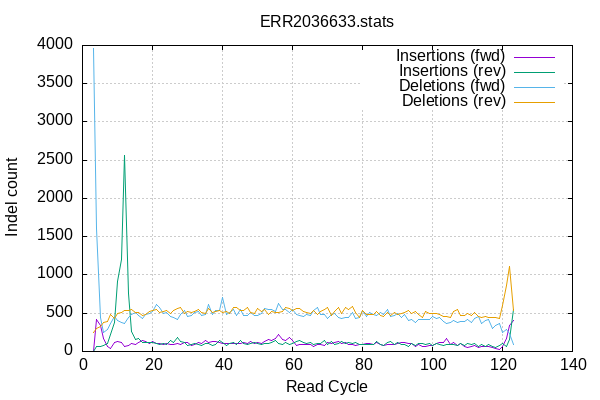 
        set terminal png size 600,400 truecolor
        set output "ERR2036633-indel-cycles.png"
        set grid xtics ytics y2tics back lc rgb "#cccccc"
        set style line 1 linetype 1  linecolor rgb "red"
        set style line 2 linetype 2  linecolor rgb "black"
        set style line 3 linetype 3  linecolor rgb "green"
        set style line 4 linetype 4  linecolor rgb "blue"
        set style increment user
        set ylabel "Indel count"
        set xlabel "Read Cycle"
        set title "ERR2036633.stats" noenhanced
    plot '-' w l ti 'Insertions (fwd)', '' w l ti 'Insertions (rev)', '' w l ti 'Deletions (fwd)', '' w l ti 'Deletions (rev)'
3	0
4	419
5	345
6	165
7	64
8	41
9	119
10	126
11	118
12	70
13	83
14	104
15	88
16	122
17	148
18	133
19	105
20	133
21	101
22	107
23	85
24	103
25	97
26	87
27	107
28	88
29	119
30	116
31	83
32	89
33	120
34	110
35	138
36	114
37	130
38	135
39	117
40	108
41	103
42	107
43	102
44	101
45	110
46	112
47	99
48	127
49	101
50	122
51	111
52	127
53	153
54	145
55	165
56	228
57	162
58	150
59	180
60	143
61	84
62	94
63	93
64	88
65	89
66	68
67	90
68	89
69	79
70	119
71	102
72	116
73	132
74	102
75	115
76	89
77	98
78	76
79	87
80	97
81	108
82	108
83	92
84	114
85	85
86	77
87	85
88	96
89	93
90	105
91	113
92	112
93	107
94	100
95	64
96	90
97	67
98	69
99	73
100	74
101	103
102	124
103	112
104	173
105	89
106	122
107	81
108	102
109	64
110	53
111	64
112	75
113	50
114	66
115	64
116	59
117	50
118	36
119	27
120	66
121	168
122	342
123	404
end
3	0
4	60
5	71
6	81
7	106
8	224
9	376
10	918
11	1200
12	2565
13	756
14	265
15	159
16	168
17	114
18	118
19	119
20	115
21	104
22	94
23	105
24	98
25	143
26	114
27	178
28	128
29	117
30	80
31	85
32	102
33	96
34	84
35	101
36	99
37	84
38	96
39	149
40	112
41	84
42	103
43	121
44	97
45	140
46	107
47	86
48	104
49	116
50	107
51	90
52	102
53	111
54	121
55	148
56	99
57	92
58	112
59	98
60	106
61	131
62	145
63	113
64	108
65	116
66	91
67	100
68	111
69	138
70	85
71	128
72	93
73	111
74	137
75	101
76	115
77	104
78	117
79	97
80	95
81	85
82	91
83	93
84	127
85	91
86	78
87	118
88	127
89	89
90	119
91	88
92	94
93	63
94	108
95	73
96	111
97	100
98	95
99	103
100	81
101	101
102	86
103	77
104	86
105	91
106	90
107	80
108	99
109	83
110	109
111	97
112	111
113	71
114	87
115	69
116	86
117	69
118	56
119	80
120	99
121	67
122	163
123	544
end
3	3961
4	1614
5	449
6	249
7	288
8	371
9	464
10	407
11	375
12	365
13	445
14	478
15	508
16	475
17	436
18	485
19	501
20	520
21	609
22	576
23	491
24	513
25	455
26	438
27	423
28	486
29	536
30	457
31	476
32	507
33	529
34	470
35	480
36	612
37	488
38	539
39	531
40	703
41	484
42	505
43	548
44	473
45	544
46	473
47	475
48	507
49	477
50	468
51	496
52	561
53	554
54	545
55	520
56	623
57	550
58	551
59	508
60	546
61	489
62	465
63	463
64	481
65	473
66	535
67	574
68	484
69	479
70	437
71	481
72	501
73	450
74	433
75	448
76	445
77	505
78	430
79	440
80	530
81	461
82	504
83	488
84	474
85	509
86	488
87	551
88	456
89	470
90	494
91	441
92	480
93	410
94	415
95	377
96	424
97	419
98	414
99	413
100	455
101	433
102	450
103	391
104	372
105	381
106	399
107	379
108	393
109	398
110	414
111	376
112	434
113	461
114	363
115	402
116	413
117	300
118	345
119	362
120	246
121	291
122	229
123	93
end
3	250
4	301
5	333
6	383
7	390
8	479
9	428
10	495
11	512
12	537
13	533
14	548
15	505
16	511
17	471
18	487
19	517
20	540
21	554
22	508
23	525
24	531
25	493
26	532
27	564
28	576
29	496
30	521
31	516
32	521
33	554
34	507
35	501
36	557
37	516
38	529
39	541
40	505
41	525
42	503
43	574
44	572
45	536
46	541
47	579
48	505
49	498
50	565
51	525
52	543
53	482
54	524
55	508
56	506
57	527
58	570
59	563
60	537
61	562
62	556
63	522
64	507
65	503
66	534
67	486
68	521
69	544
70	570
71	469
72	524
73	570
74	499
75	574
76	545
77	590
78	506
79	440
80	530
81	488
82	484
83	489
84	518
85	466
86	453
87	506
88	476
89	514
90	478
91	493
92	516
93	530
94	494
95	519
96	490
97	447
98	525
99	494
100	495
101	493
102	485
103	463
104	464
105	446
106	518
107	545
108	473
109	476
110	497
111	466
112	516
113	457
114	444
115	451
116	444
117	450
118	441
119	426
120	605
121	869
122	1117
123	538
end
